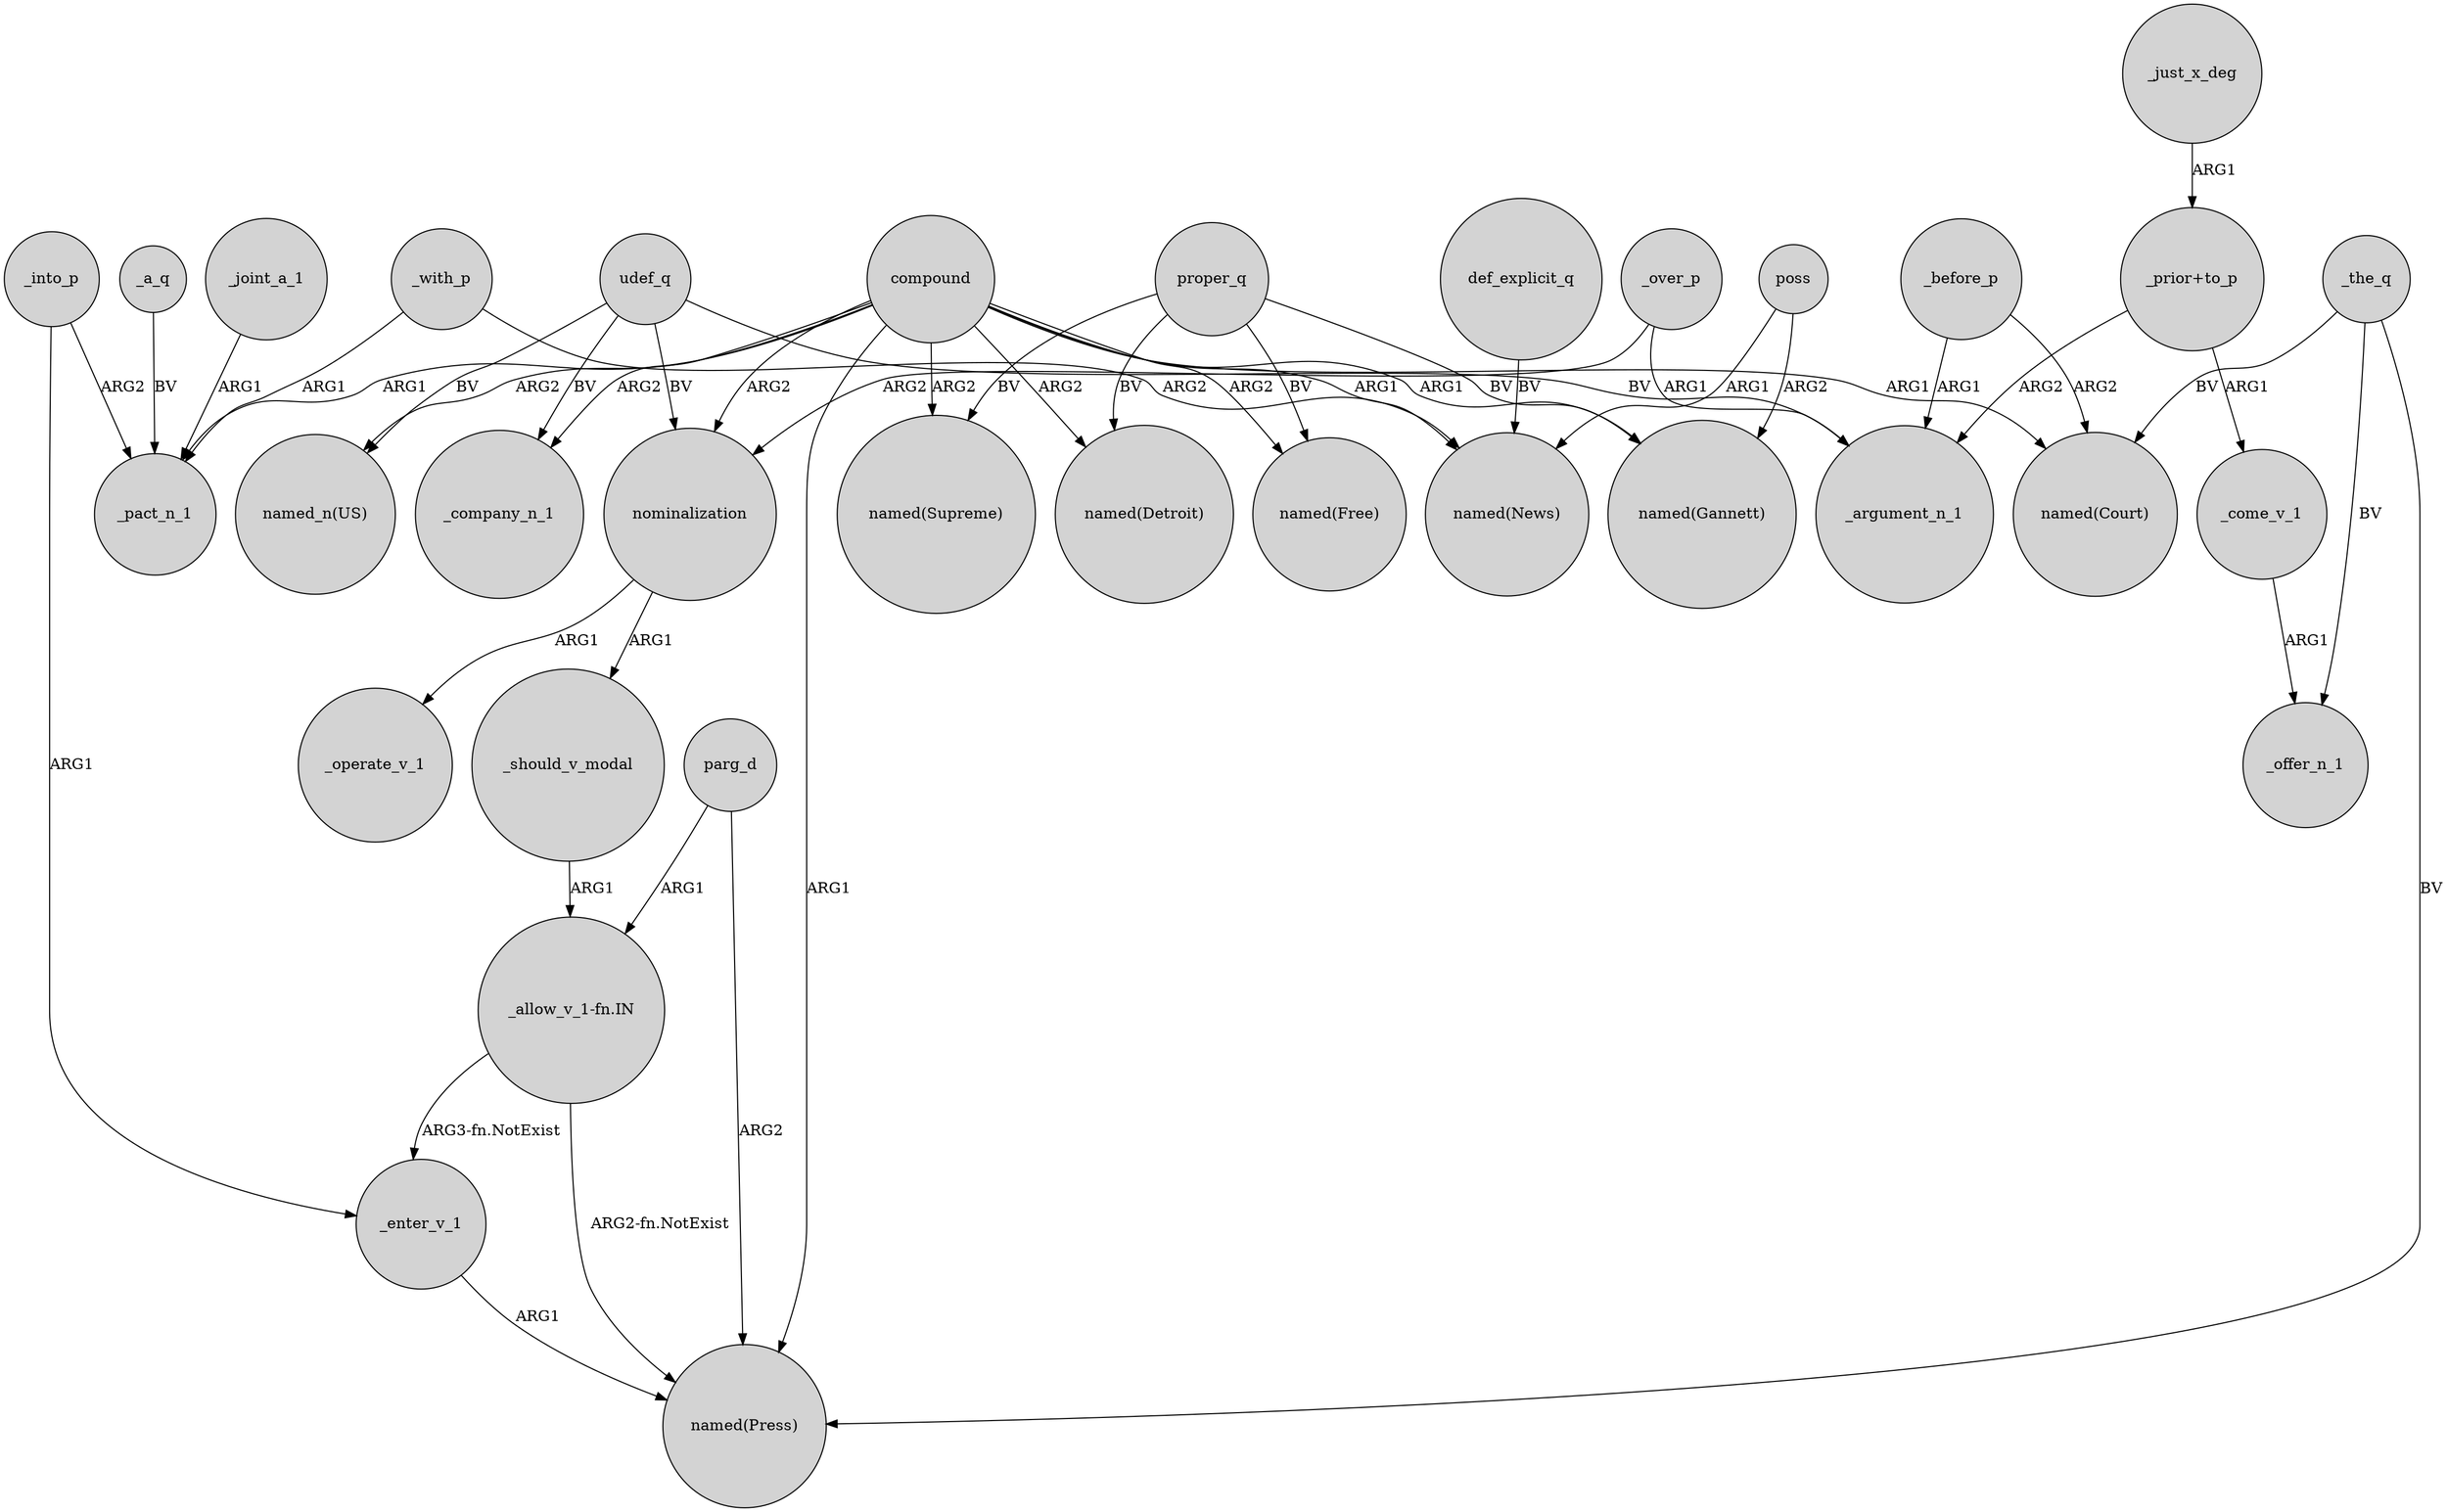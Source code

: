 digraph {
	node [shape=circle style=filled]
	compound -> "named(News)" [label=ARG1]
	_before_p -> "named(Court)" [label=ARG2]
	udef_q -> "named_n(US)" [label=BV]
	nominalization -> _operate_v_1 [label=ARG1]
	parg_d -> "named(Press)" [label=ARG2]
	_before_p -> _argument_n_1 [label=ARG1]
	_with_p -> "named(News)" [label=ARG2]
	compound -> _company_n_1 [label=ARG2]
	_the_q -> "named(Press)" [label=BV]
	_a_q -> _pact_n_1 [label=BV]
	_into_p -> _pact_n_1 [label=ARG2]
	proper_q -> "named(Detroit)" [label=BV]
	"_prior+to_p" -> _argument_n_1 [label=ARG2]
	"_allow_v_1-fn.IN" -> _enter_v_1 [label="ARG3-fn.NotExist"]
	compound -> "named(Free)" [label=ARG2]
	compound -> nominalization [label=ARG2]
	_the_q -> "named(Court)" [label=BV]
	compound -> "named_n(US)" [label=ARG2]
	compound -> _pact_n_1 [label=ARG1]
	"_allow_v_1-fn.IN" -> "named(Press)" [label="ARG2-fn.NotExist"]
	_the_q -> _offer_n_1 [label=BV]
	_enter_v_1 -> "named(Press)" [label=ARG1]
	proper_q -> "named(Gannett)" [label=BV]
	poss -> "named(News)" [label=ARG1]
	"_prior+to_p" -> _come_v_1 [label=ARG1]
	compound -> "named(Supreme)" [label=ARG2]
	_come_v_1 -> _offer_n_1 [label=ARG1]
	proper_q -> "named(Supreme)" [label=BV]
	_into_p -> _enter_v_1 [label=ARG1]
	_over_p -> nominalization [label=ARG2]
	poss -> "named(Gannett)" [label=ARG2]
	udef_q -> nominalization [label=BV]
	compound -> "named(Detroit)" [label=ARG2]
	_with_p -> _pact_n_1 [label=ARG1]
	_should_v_modal -> "_allow_v_1-fn.IN" [label=ARG1]
	nominalization -> _should_v_modal [label=ARG1]
	def_explicit_q -> "named(News)" [label=BV]
	_just_x_deg -> "_prior+to_p" [label=ARG1]
	compound -> "named(Press)" [label=ARG1]
	compound -> "named(Gannett)" [label=ARG1]
	_joint_a_1 -> _pact_n_1 [label=ARG1]
	parg_d -> "_allow_v_1-fn.IN" [label=ARG1]
	udef_q -> _company_n_1 [label=BV]
	compound -> "named(Court)" [label=ARG1]
	proper_q -> "named(Free)" [label=BV]
	_over_p -> _argument_n_1 [label=ARG1]
	udef_q -> _argument_n_1 [label=BV]
}
